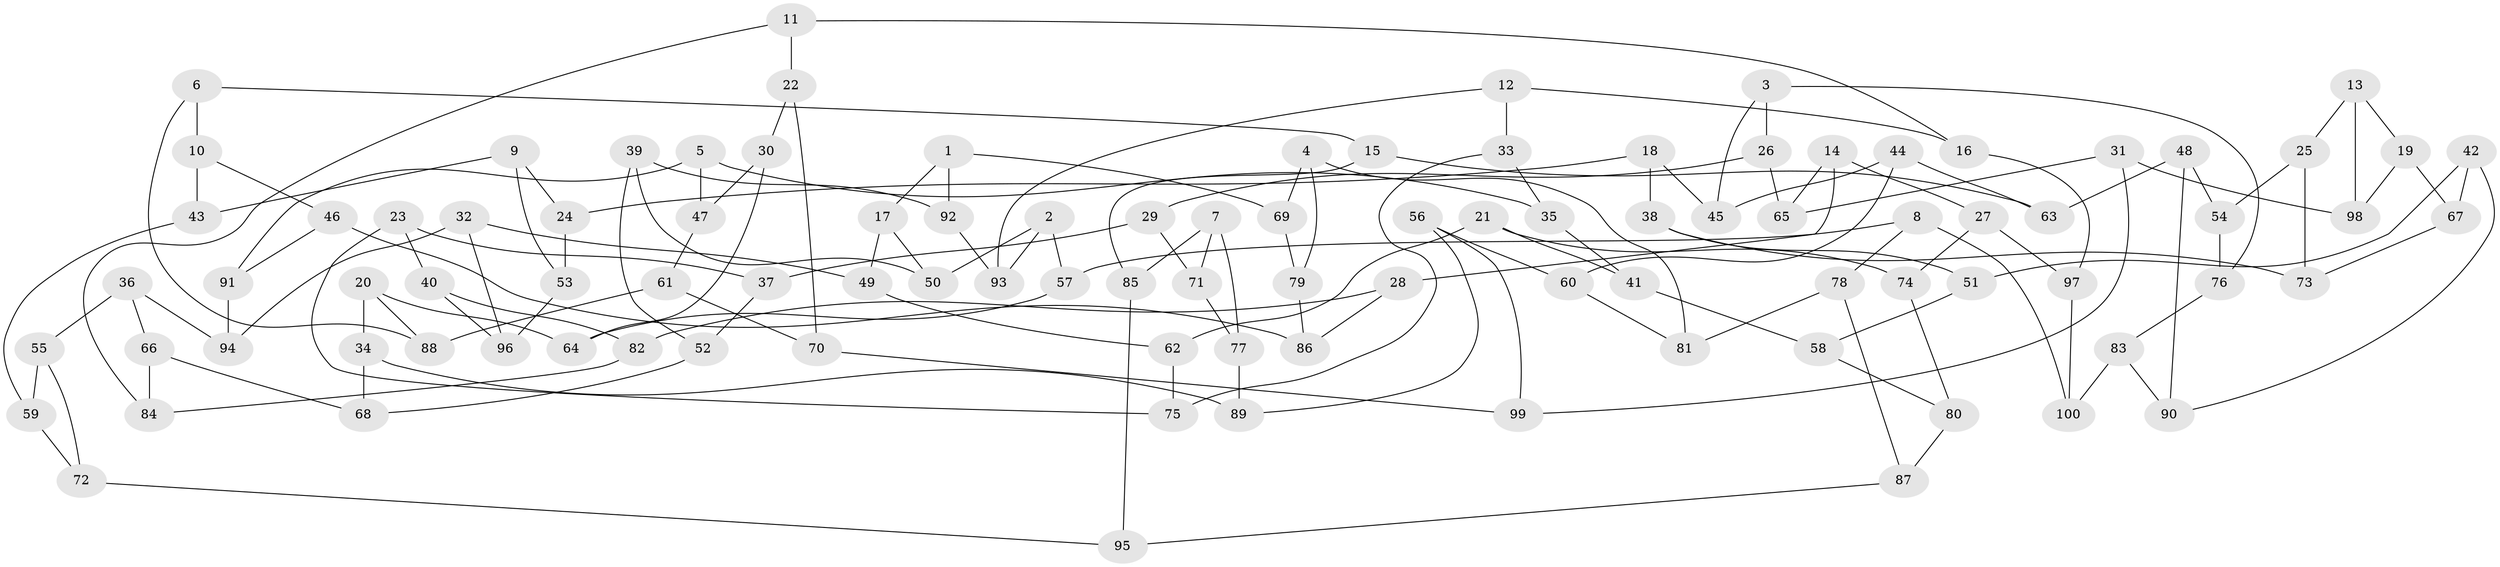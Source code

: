 // Generated by graph-tools (version 1.1) at 2025/11/02/21/25 10:11:15]
// undirected, 100 vertices, 150 edges
graph export_dot {
graph [start="1"]
  node [color=gray90,style=filled];
  1;
  2;
  3;
  4;
  5;
  6;
  7;
  8;
  9;
  10;
  11;
  12;
  13;
  14;
  15;
  16;
  17;
  18;
  19;
  20;
  21;
  22;
  23;
  24;
  25;
  26;
  27;
  28;
  29;
  30;
  31;
  32;
  33;
  34;
  35;
  36;
  37;
  38;
  39;
  40;
  41;
  42;
  43;
  44;
  45;
  46;
  47;
  48;
  49;
  50;
  51;
  52;
  53;
  54;
  55;
  56;
  57;
  58;
  59;
  60;
  61;
  62;
  63;
  64;
  65;
  66;
  67;
  68;
  69;
  70;
  71;
  72;
  73;
  74;
  75;
  76;
  77;
  78;
  79;
  80;
  81;
  82;
  83;
  84;
  85;
  86;
  87;
  88;
  89;
  90;
  91;
  92;
  93;
  94;
  95;
  96;
  97;
  98;
  99;
  100;
  1 -- 92;
  1 -- 17;
  1 -- 69;
  2 -- 50;
  2 -- 57;
  2 -- 93;
  3 -- 76;
  3 -- 45;
  3 -- 26;
  4 -- 69;
  4 -- 81;
  4 -- 79;
  5 -- 91;
  5 -- 47;
  5 -- 35;
  6 -- 15;
  6 -- 10;
  6 -- 88;
  7 -- 71;
  7 -- 85;
  7 -- 77;
  8 -- 78;
  8 -- 100;
  8 -- 57;
  9 -- 24;
  9 -- 43;
  9 -- 53;
  10 -- 43;
  10 -- 46;
  11 -- 16;
  11 -- 84;
  11 -- 22;
  12 -- 33;
  12 -- 16;
  12 -- 93;
  13 -- 19;
  13 -- 25;
  13 -- 98;
  14 -- 65;
  14 -- 27;
  14 -- 28;
  15 -- 85;
  15 -- 63;
  16 -- 97;
  17 -- 49;
  17 -- 50;
  18 -- 38;
  18 -- 45;
  18 -- 24;
  19 -- 67;
  19 -- 98;
  20 -- 34;
  20 -- 64;
  20 -- 88;
  21 -- 62;
  21 -- 74;
  21 -- 41;
  22 -- 30;
  22 -- 70;
  23 -- 75;
  23 -- 40;
  23 -- 37;
  24 -- 53;
  25 -- 73;
  25 -- 54;
  26 -- 29;
  26 -- 65;
  27 -- 74;
  27 -- 97;
  28 -- 82;
  28 -- 86;
  29 -- 37;
  29 -- 71;
  30 -- 47;
  30 -- 64;
  31 -- 99;
  31 -- 98;
  31 -- 65;
  32 -- 94;
  32 -- 96;
  32 -- 49;
  33 -- 35;
  33 -- 75;
  34 -- 68;
  34 -- 89;
  35 -- 41;
  36 -- 66;
  36 -- 94;
  36 -- 55;
  37 -- 52;
  38 -- 51;
  38 -- 73;
  39 -- 52;
  39 -- 50;
  39 -- 92;
  40 -- 82;
  40 -- 96;
  41 -- 58;
  42 -- 90;
  42 -- 51;
  42 -- 67;
  43 -- 59;
  44 -- 63;
  44 -- 45;
  44 -- 60;
  46 -- 91;
  46 -- 86;
  47 -- 61;
  48 -- 54;
  48 -- 63;
  48 -- 90;
  49 -- 62;
  51 -- 58;
  52 -- 68;
  53 -- 96;
  54 -- 76;
  55 -- 59;
  55 -- 72;
  56 -- 89;
  56 -- 60;
  56 -- 99;
  57 -- 64;
  58 -- 80;
  59 -- 72;
  60 -- 81;
  61 -- 70;
  61 -- 88;
  62 -- 75;
  66 -- 68;
  66 -- 84;
  67 -- 73;
  69 -- 79;
  70 -- 99;
  71 -- 77;
  72 -- 95;
  74 -- 80;
  76 -- 83;
  77 -- 89;
  78 -- 87;
  78 -- 81;
  79 -- 86;
  80 -- 87;
  82 -- 84;
  83 -- 90;
  83 -- 100;
  85 -- 95;
  87 -- 95;
  91 -- 94;
  92 -- 93;
  97 -- 100;
}
